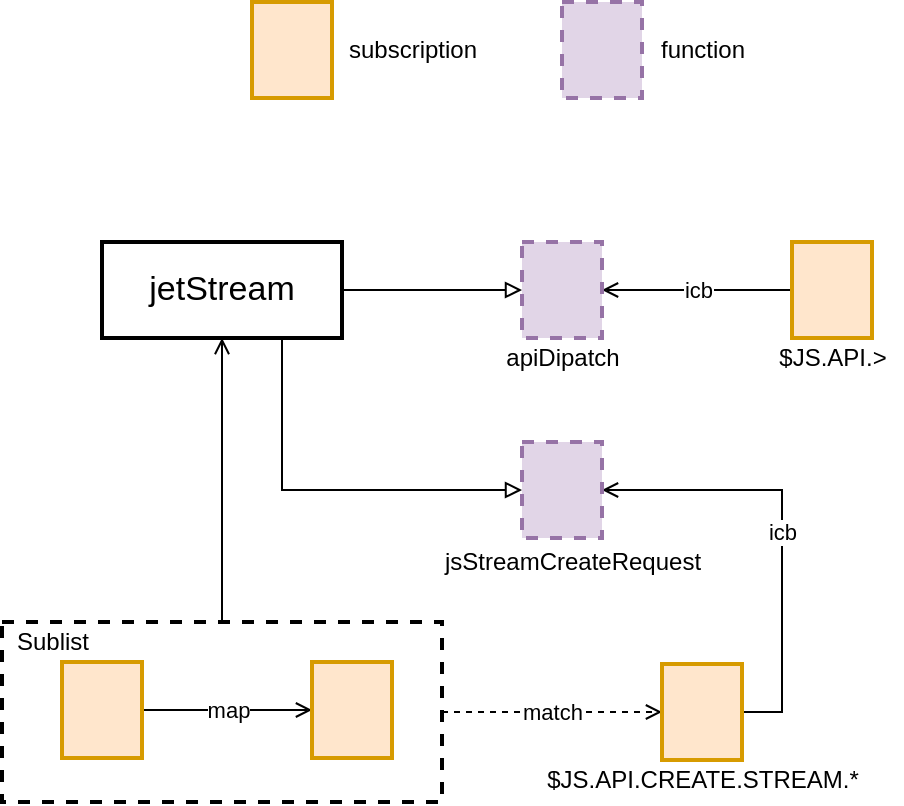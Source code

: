 <mxfile version="14.6.13" type="device" pages="3"><diagram id="eJcxoJfTrPxD5Nh4RRjE" name="api"><mxGraphModel dx="1106" dy="1003" grid="1" gridSize="10" guides="1" tooltips="1" connect="1" arrows="1" fold="1" page="1" pageScale="1" pageWidth="850" pageHeight="1100" math="0" shadow="0"><root><mxCell id="0"/><mxCell id="1" parent="0"/><mxCell id="PN5VyxgpBb9rPvOJRsh_-7" style="edgeStyle=orthogonalEdgeStyle;rounded=0;orthogonalLoop=1;jettySize=auto;html=1;exitX=1;exitY=0.5;exitDx=0;exitDy=0;entryX=0;entryY=0.5;entryDx=0;entryDy=0;endArrow=block;endFill=0;" edge="1" parent="1" source="yuTL5Jesxk5zxeywO6VX-2" target="PN5VyxgpBb9rPvOJRsh_-2"><mxGeometry relative="1" as="geometry"/></mxCell><mxCell id="PN5VyxgpBb9rPvOJRsh_-28" style="edgeStyle=orthogonalEdgeStyle;rounded=0;orthogonalLoop=1;jettySize=auto;html=1;exitX=0.75;exitY=1;exitDx=0;exitDy=0;entryX=0;entryY=0.5;entryDx=0;entryDy=0;endArrow=block;endFill=0;" edge="1" parent="1" source="yuTL5Jesxk5zxeywO6VX-2" target="PN5VyxgpBb9rPvOJRsh_-13"><mxGeometry relative="1" as="geometry"/></mxCell><mxCell id="yuTL5Jesxk5zxeywO6VX-2" value="jetStream" style="rounded=0;whiteSpace=wrap;html=1;strokeWidth=2;fontSize=17;" parent="1" vertex="1"><mxGeometry x="240" y="400" width="120" height="48" as="geometry"/></mxCell><mxCell id="PN5VyxgpBb9rPvOJRsh_-5" value="icb" style="edgeStyle=orthogonalEdgeStyle;rounded=0;orthogonalLoop=1;jettySize=auto;html=1;exitX=0;exitY=0.5;exitDx=0;exitDy=0;entryX=1;entryY=0.5;entryDx=0;entryDy=0;endArrow=open;endFill=0;" edge="1" parent="1" source="PN5VyxgpBb9rPvOJRsh_-1" target="PN5VyxgpBb9rPvOJRsh_-2"><mxGeometry relative="1" as="geometry"/></mxCell><mxCell id="PN5VyxgpBb9rPvOJRsh_-1" value="" style="rounded=0;whiteSpace=wrap;html=1;strokeWidth=2;fontSize=17;fillColor=#ffe6cc;strokeColor=#d79b00;" vertex="1" parent="1"><mxGeometry x="585" y="400" width="40" height="48" as="geometry"/></mxCell><mxCell id="PN5VyxgpBb9rPvOJRsh_-2" value="" style="rounded=0;whiteSpace=wrap;html=1;strokeWidth=2;fontSize=17;dashed=1;fillColor=#e1d5e7;strokeColor=#9673a6;" vertex="1" parent="1"><mxGeometry x="450" y="400" width="40" height="48" as="geometry"/></mxCell><mxCell id="PN5VyxgpBb9rPvOJRsh_-3" value="" style="rounded=0;whiteSpace=wrap;html=1;strokeWidth=2;fontSize=17;fillColor=#ffe6cc;strokeColor=#d79b00;" vertex="1" parent="1"><mxGeometry x="315" y="280" width="40" height="48" as="geometry"/></mxCell><mxCell id="PN5VyxgpBb9rPvOJRsh_-4" value="subscription" style="text;html=1;align=center;verticalAlign=middle;resizable=0;points=[];autosize=1;strokeColor=none;" vertex="1" parent="1"><mxGeometry x="355" y="294" width="80" height="20" as="geometry"/></mxCell><mxCell id="PN5VyxgpBb9rPvOJRsh_-9" style="edgeStyle=orthogonalEdgeStyle;rounded=0;orthogonalLoop=1;jettySize=auto;html=1;exitX=0.5;exitY=0;exitDx=0;exitDy=0;entryX=0.5;entryY=1;entryDx=0;entryDy=0;endArrow=open;endFill=0;" edge="1" parent="1" source="PN5VyxgpBb9rPvOJRsh_-24" target="yuTL5Jesxk5zxeywO6VX-2"><mxGeometry relative="1" as="geometry"><mxPoint x="300" y="530" as="sourcePoint"/></mxGeometry></mxCell><mxCell id="PN5VyxgpBb9rPvOJRsh_-15" value="match" style="edgeStyle=orthogonalEdgeStyle;rounded=0;orthogonalLoop=1;jettySize=auto;html=1;exitX=1;exitY=0.5;exitDx=0;exitDy=0;entryX=0;entryY=0.5;entryDx=0;entryDy=0;endArrow=open;endFill=0;dashed=1;" edge="1" parent="1" source="PN5VyxgpBb9rPvOJRsh_-24" target="PN5VyxgpBb9rPvOJRsh_-11"><mxGeometry relative="1" as="geometry"><mxPoint x="360" y="554" as="sourcePoint"/></mxGeometry></mxCell><mxCell id="PN5VyxgpBb9rPvOJRsh_-10" value="$JS.API.&amp;gt;" style="text;html=1;align=center;verticalAlign=middle;resizable=0;points=[];autosize=1;strokeColor=none;" vertex="1" parent="1"><mxGeometry x="570" y="448" width="70" height="20" as="geometry"/></mxCell><mxCell id="PN5VyxgpBb9rPvOJRsh_-29" value="icb" style="edgeStyle=orthogonalEdgeStyle;rounded=0;orthogonalLoop=1;jettySize=auto;html=1;exitX=1;exitY=0.5;exitDx=0;exitDy=0;entryX=1;entryY=0.5;entryDx=0;entryDy=0;endArrow=open;endFill=0;" edge="1" parent="1" source="PN5VyxgpBb9rPvOJRsh_-11" target="PN5VyxgpBb9rPvOJRsh_-13"><mxGeometry relative="1" as="geometry"/></mxCell><mxCell id="PN5VyxgpBb9rPvOJRsh_-11" value="" style="rounded=0;whiteSpace=wrap;html=1;strokeWidth=2;fontSize=17;fillColor=#ffe6cc;strokeColor=#d79b00;" vertex="1" parent="1"><mxGeometry x="520" y="611" width="40" height="48" as="geometry"/></mxCell><mxCell id="PN5VyxgpBb9rPvOJRsh_-13" value="" style="rounded=0;whiteSpace=wrap;html=1;strokeWidth=2;fontSize=17;dashed=1;fillColor=#e1d5e7;strokeColor=#9673a6;" vertex="1" parent="1"><mxGeometry x="450" y="500" width="40" height="48" as="geometry"/></mxCell><mxCell id="PN5VyxgpBb9rPvOJRsh_-16" value="$JS.API.CREATE.STREAM.*" style="text;html=1;align=center;verticalAlign=middle;resizable=0;points=[];autosize=1;strokeColor=none;" vertex="1" parent="1"><mxGeometry x="455" y="659" width="170" height="20" as="geometry"/></mxCell><mxCell id="PN5VyxgpBb9rPvOJRsh_-17" value="apiDipatch" style="text;html=1;align=center;verticalAlign=middle;resizable=0;points=[];autosize=1;strokeColor=none;" vertex="1" parent="1"><mxGeometry x="435" y="448" width="70" height="20" as="geometry"/></mxCell><mxCell id="PN5VyxgpBb9rPvOJRsh_-19" value="jsStreamCreateRequest" style="text;html=1;align=center;verticalAlign=middle;resizable=0;points=[];autosize=1;strokeColor=none;" vertex="1" parent="1"><mxGeometry x="405" y="550" width="140" height="20" as="geometry"/></mxCell><mxCell id="PN5VyxgpBb9rPvOJRsh_-21" value="" style="rounded=0;whiteSpace=wrap;html=1;strokeWidth=2;fontSize=17;dashed=1;fillColor=#e1d5e7;strokeColor=#9673a6;" vertex="1" parent="1"><mxGeometry x="470" y="280" width="40" height="48" as="geometry"/></mxCell><mxCell id="PN5VyxgpBb9rPvOJRsh_-22" value="function" style="text;html=1;align=center;verticalAlign=middle;resizable=0;points=[];autosize=1;strokeColor=none;" vertex="1" parent="1"><mxGeometry x="510" y="294" width="60" height="20" as="geometry"/></mxCell><mxCell id="PN5VyxgpBb9rPvOJRsh_-26" value="map" style="edgeStyle=orthogonalEdgeStyle;rounded=0;orthogonalLoop=1;jettySize=auto;html=1;exitX=1;exitY=0.5;exitDx=0;exitDy=0;entryX=0;entryY=0.5;entryDx=0;entryDy=0;endArrow=open;endFill=0;" edge="1" parent="1" source="PN5VyxgpBb9rPvOJRsh_-23" target="PN5VyxgpBb9rPvOJRsh_-25"><mxGeometry relative="1" as="geometry"/></mxCell><mxCell id="PN5VyxgpBb9rPvOJRsh_-23" value="" style="rounded=0;whiteSpace=wrap;html=1;strokeWidth=2;fontSize=17;fillColor=#ffe6cc;strokeColor=#d79b00;" vertex="1" parent="1"><mxGeometry x="220" y="610" width="40" height="48" as="geometry"/></mxCell><mxCell id="PN5VyxgpBb9rPvOJRsh_-24" value="" style="rounded=0;whiteSpace=wrap;html=1;strokeWidth=2;fontSize=17;fillColor=none;dashed=1;" vertex="1" parent="1"><mxGeometry x="190" y="590" width="220" height="90" as="geometry"/></mxCell><mxCell id="PN5VyxgpBb9rPvOJRsh_-25" value="" style="rounded=0;whiteSpace=wrap;html=1;strokeWidth=2;fontSize=17;fillColor=#ffe6cc;strokeColor=#d79b00;" vertex="1" parent="1"><mxGeometry x="345" y="610" width="40" height="48" as="geometry"/></mxCell><mxCell id="PN5VyxgpBb9rPvOJRsh_-27" value="Sublist" style="text;html=1;align=center;verticalAlign=middle;resizable=0;points=[];autosize=1;strokeColor=none;" vertex="1" parent="1"><mxGeometry x="190" y="590" width="50" height="20" as="geometry"/></mxCell></root></mxGraphModel></diagram><diagram id="M27wBeYqBzi9AnKY9aqO" name="Page-2"><mxGraphModel dx="1106" dy="1003" grid="1" gridSize="10" guides="1" tooltips="1" connect="1" arrows="1" fold="1" page="1" pageScale="1" pageWidth="850" pageHeight="1100" math="0" shadow="0"><root><mxCell id="eLFjy6QD_63d89gH9zv_-0"/><mxCell id="eLFjy6QD_63d89gH9zv_-1" parent="eLFjy6QD_63d89gH9zv_-0"/><mxCell id="eLFjy6QD_63d89gH9zv_-2" value="jetstream" style="rounded=0;whiteSpace=wrap;html=1;strokeWidth=2;fontSize=17;" parent="eLFjy6QD_63d89gH9zv_-1" vertex="1"><mxGeometry x="460" y="410" width="120" height="48" as="geometry"/></mxCell><mxCell id="81RAiiYSO8yTUlGqjH2X-0" value="SystemAccount" style="rounded=0;whiteSpace=wrap;html=1;strokeWidth=2;fontSize=17;" parent="eLFjy6QD_63d89gH9zv_-1" vertex="1"><mxGeometry x="300" y="530" width="150" height="48" as="geometry"/></mxCell><mxCell id="81RAiiYSO8yTUlGqjH2X-2" style="edgeStyle=orthogonalEdgeStyle;rounded=0;orthogonalLoop=1;jettySize=auto;html=1;exitX=0.5;exitY=0;exitDx=0;exitDy=0;entryX=0.5;entryY=1;entryDx=0;entryDy=0;" parent="eLFjy6QD_63d89gH9zv_-1" source="81RAiiYSO8yTUlGqjH2X-1" target="81RAiiYSO8yTUlGqjH2X-0" edge="1"><mxGeometry relative="1" as="geometry"/></mxCell><mxCell id="81RAiiYSO8yTUlGqjH2X-1" value="ic" style="rounded=0;whiteSpace=wrap;html=1;strokeWidth=2;fontSize=17;" parent="eLFjy6QD_63d89gH9zv_-1" vertex="1"><mxGeometry x="315" y="650" width="120" height="48" as="geometry"/></mxCell><mxCell id="81RAiiYSO8yTUlGqjH2X-3" value="Account" style="rounded=0;whiteSpace=wrap;html=1;strokeWidth=2;fontSize=17;" parent="eLFjy6QD_63d89gH9zv_-1" vertex="1"><mxGeometry x="615" y="530" width="150" height="48" as="geometry"/></mxCell><mxCell id="81RAiiYSO8yTUlGqjH2X-4" value="c" style="rounded=0;whiteSpace=wrap;html=1;strokeWidth=2;fontSize=17;" parent="eLFjy6QD_63d89gH9zv_-1" vertex="1"><mxGeometry x="630" y="650" width="120" height="48" as="geometry"/></mxCell></root></mxGraphModel></diagram><diagram id="S7p0TBSrZKTkQ2baQczX" name="Page-3"><mxGraphModel dx="1106" dy="1003" grid="1" gridSize="10" guides="1" tooltips="1" connect="1" arrows="1" fold="1" page="1" pageScale="1" pageWidth="850" pageHeight="1100" math="0" shadow="0"><root><mxCell id="4Gk5qjbtmvLUlxTBmfnx-0"/><mxCell id="4Gk5qjbtmvLUlxTBmfnx-1" parent="4Gk5qjbtmvLUlxTBmfnx-0"/><mxCell id="4Gk5qjbtmvLUlxTBmfnx-8" style="edgeStyle=orthogonalEdgeStyle;rounded=0;orthogonalLoop=1;jettySize=auto;html=1;exitX=0.5;exitY=1;exitDx=0;exitDy=0;entryX=0.5;entryY=0;entryDx=0;entryDy=0;endArrow=open;endFill=0;" edge="1" parent="4Gk5qjbtmvLUlxTBmfnx-1" source="4Gk5qjbtmvLUlxTBmfnx-2" target="4Gk5qjbtmvLUlxTBmfnx-3"><mxGeometry relative="1" as="geometry"/></mxCell><mxCell id="4Gk5qjbtmvLUlxTBmfnx-2" value="Server" style="rounded=0;whiteSpace=wrap;html=1;strokeWidth=2;fontSize=17;" vertex="1" parent="4Gk5qjbtmvLUlxTBmfnx-1"><mxGeometry x="360" y="230" width="120" height="48" as="geometry"/></mxCell><mxCell id="4Gk5qjbtmvLUlxTBmfnx-9" style="edgeStyle=orthogonalEdgeStyle;rounded=0;orthogonalLoop=1;jettySize=auto;html=1;exitX=0.5;exitY=1;exitDx=0;exitDy=0;entryX=0.5;entryY=0;entryDx=0;entryDy=0;endArrow=open;endFill=0;" edge="1" parent="4Gk5qjbtmvLUlxTBmfnx-1" source="4Gk5qjbtmvLUlxTBmfnx-3" target="4Gk5qjbtmvLUlxTBmfnx-5"><mxGeometry relative="1" as="geometry"/></mxCell><mxCell id="4Gk5qjbtmvLUlxTBmfnx-3" value="internal" style="rounded=0;whiteSpace=wrap;html=1;strokeWidth=2;fontSize=17;" vertex="1" parent="4Gk5qjbtmvLUlxTBmfnx-1"><mxGeometry x="360" y="350" width="120" height="48" as="geometry"/></mxCell><mxCell id="4Gk5qjbtmvLUlxTBmfnx-5" value="sendq" style="shape=partialRectangle;whiteSpace=wrap;html=1;left=0;right=0;fillColor=none;shadow=0;comic=0;strokeWidth=2;fontSize=17;" vertex="1" parent="4Gk5qjbtmvLUlxTBmfnx-1"><mxGeometry x="360" y="470" width="120" height="48" as="geometry"/></mxCell><mxCell id="4Gk5qjbtmvLUlxTBmfnx-7" style="edgeStyle=orthogonalEdgeStyle;rounded=0;orthogonalLoop=1;jettySize=auto;html=1;exitX=0;exitY=0.5;exitDx=0;exitDy=0;entryX=1;entryY=0.5;entryDx=0;entryDy=0;endArrow=open;endFill=0;dashed=1;" edge="1" parent="4Gk5qjbtmvLUlxTBmfnx-1" source="4Gk5qjbtmvLUlxTBmfnx-6" target="4Gk5qjbtmvLUlxTBmfnx-5"><mxGeometry relative="1" as="geometry"/></mxCell><mxCell id="4Gk5qjbtmvLUlxTBmfnx-6" value="pubMsg" style="rounded=0;whiteSpace=wrap;html=1;strokeWidth=2;fontSize=17;" vertex="1" parent="4Gk5qjbtmvLUlxTBmfnx-1"><mxGeometry x="600" y="470" width="120" height="48" as="geometry"/></mxCell><mxCell id="4Gk5qjbtmvLUlxTBmfnx-10" value="" style="rounded=0;whiteSpace=wrap;html=1;strokeWidth=2;fontSize=17;fillColor=#e1d5e7;strokeColor=#9673a6;dashed=1;" vertex="1" parent="4Gk5qjbtmvLUlxTBmfnx-1"><mxGeometry x="90" y="290" width="35" height="48" as="geometry"/></mxCell></root></mxGraphModel></diagram></mxfile>